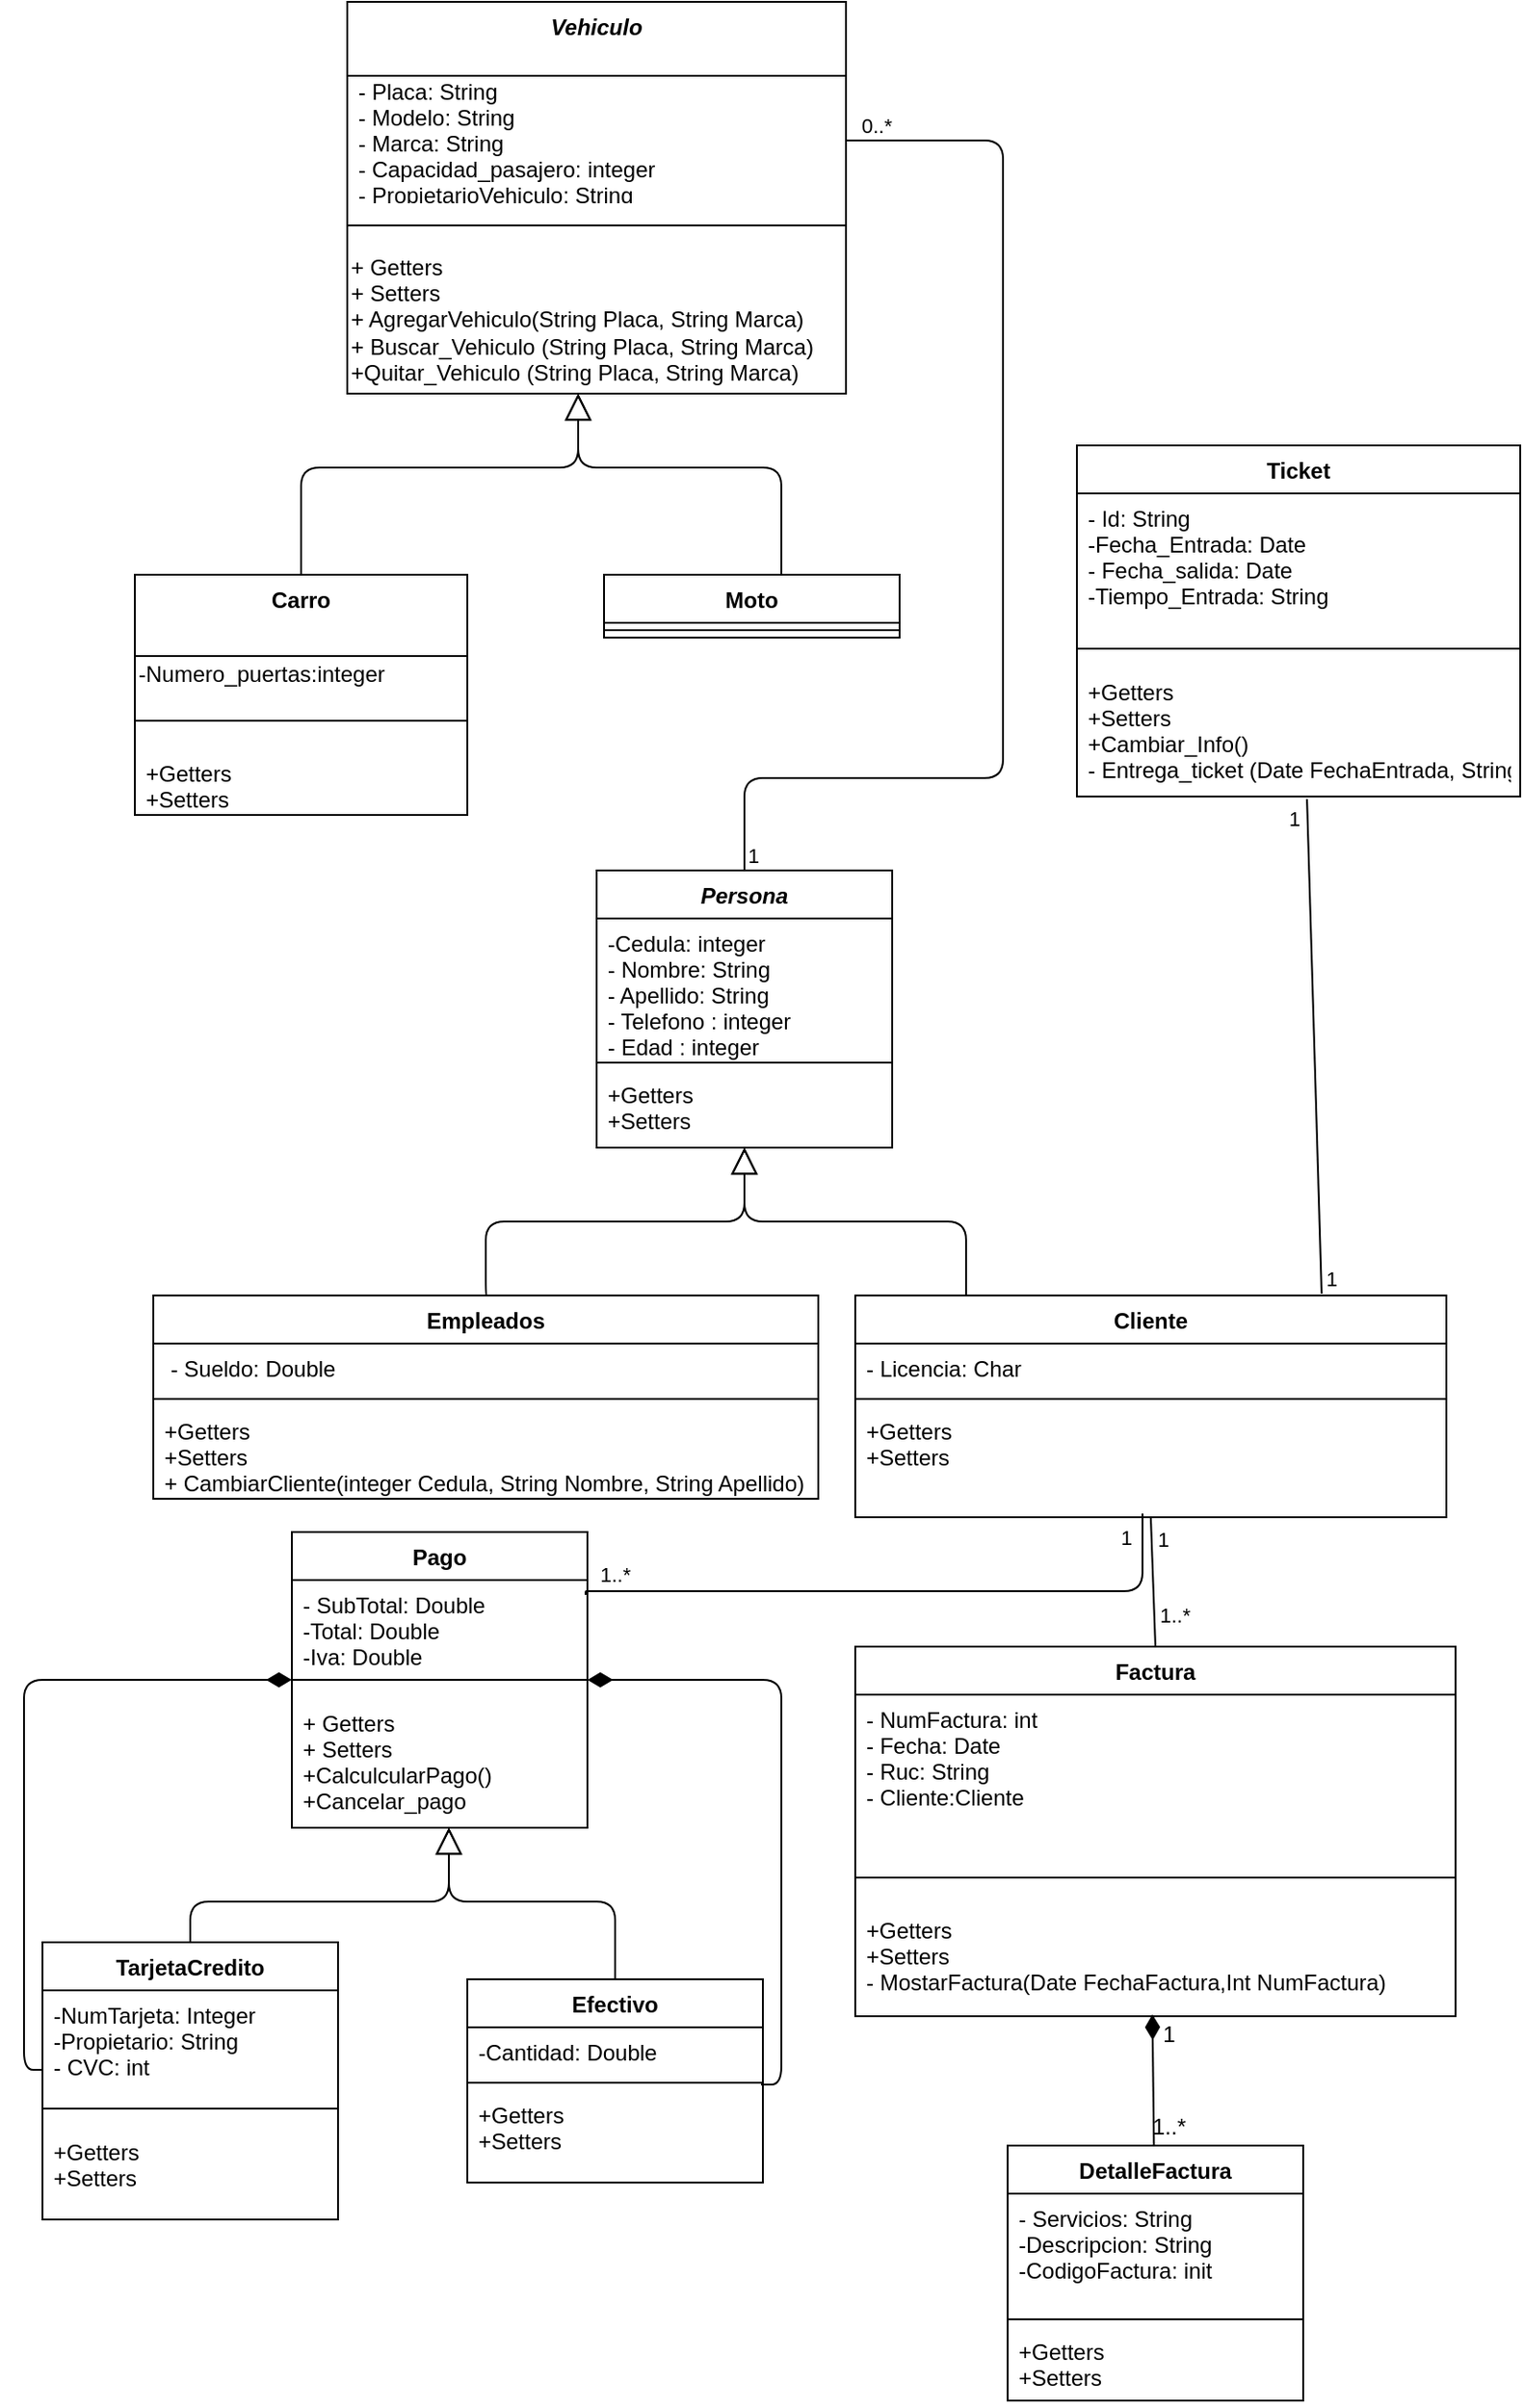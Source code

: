 <mxfile version="13.6.5" type="device"><diagram id="C5RBs43oDa-KdzZeNtuy" name="Page-1"><mxGraphModel dx="868" dy="460" grid="1" gridSize="10" guides="1" tooltips="1" connect="1" arrows="1" fold="1" page="1" pageScale="1" pageWidth="827" pageHeight="1169" math="0" shadow="0"><root><mxCell id="WIyWlLk6GJQsqaUBKTNV-0"/><mxCell id="WIyWlLk6GJQsqaUBKTNV-1" parent="WIyWlLk6GJQsqaUBKTNV-0"/><mxCell id="cF7hHBY0n4I6dhsi6y4m-8" value="Moto" style="swimlane;fontStyle=1;align=center;verticalAlign=top;childLayout=stackLayout;horizontal=1;startSize=26;horizontalStack=0;resizeParent=1;resizeParentMax=0;resizeLast=0;collapsible=1;marginBottom=0;" parent="WIyWlLk6GJQsqaUBKTNV-1" vertex="1"><mxGeometry x="334" y="310" width="160" height="34" as="geometry"/></mxCell><mxCell id="cF7hHBY0n4I6dhsi6y4m-10" value="" style="line;strokeWidth=1;fillColor=none;align=left;verticalAlign=middle;spacingTop=-1;spacingLeft=3;spacingRight=3;rotatable=0;labelPosition=right;points=[];portConstraint=eastwest;" parent="cF7hHBY0n4I6dhsi6y4m-8" vertex="1"><mxGeometry y="26" width="160" height="8" as="geometry"/></mxCell><mxCell id="cF7hHBY0n4I6dhsi6y4m-24" value="Ticket&#10;" style="swimlane;fontStyle=1;align=center;verticalAlign=top;childLayout=stackLayout;horizontal=1;startSize=26;horizontalStack=0;resizeParent=1;resizeParentMax=0;resizeLast=0;collapsible=1;marginBottom=0;" parent="WIyWlLk6GJQsqaUBKTNV-1" vertex="1"><mxGeometry x="590" y="240" width="240" height="190" as="geometry"/></mxCell><mxCell id="cF7hHBY0n4I6dhsi6y4m-25" value="- Id: String&#10;-Fecha_Entrada: Date&#10;- Fecha_salida: Date&#10;-Tiempo_Entrada: String" style="text;strokeColor=none;fillColor=none;align=left;verticalAlign=top;spacingLeft=4;spacingRight=4;overflow=hidden;rotatable=0;points=[[0,0.5],[1,0.5]];portConstraint=eastwest;" parent="cF7hHBY0n4I6dhsi6y4m-24" vertex="1"><mxGeometry y="26" width="240" height="74" as="geometry"/></mxCell><mxCell id="cF7hHBY0n4I6dhsi6y4m-26" value="" style="line;strokeWidth=1;fillColor=none;align=left;verticalAlign=middle;spacingTop=-1;spacingLeft=3;spacingRight=3;rotatable=0;labelPosition=right;points=[];portConstraint=eastwest;" parent="cF7hHBY0n4I6dhsi6y4m-24" vertex="1"><mxGeometry y="100" width="240" height="20" as="geometry"/></mxCell><mxCell id="cF7hHBY0n4I6dhsi6y4m-27" value="+Getters&#10;+Setters&#10;+Cambiar_Info()&#10;- Entrega_ticket (Date FechaEntrada, String Tiempo)" style="text;strokeColor=none;fillColor=none;align=left;verticalAlign=top;spacingLeft=4;spacingRight=4;overflow=hidden;rotatable=0;points=[[0,0.5],[1,0.5]];portConstraint=eastwest;" parent="cF7hHBY0n4I6dhsi6y4m-24" vertex="1"><mxGeometry y="120" width="240" height="70" as="geometry"/></mxCell><mxCell id="cF7hHBY0n4I6dhsi6y4m-0" value="Vehiculo" style="swimlane;fontStyle=3;align=center;verticalAlign=top;childLayout=stackLayout;horizontal=1;startSize=40;horizontalStack=0;resizeParent=1;resizeParentMax=0;resizeLast=0;collapsible=1;marginBottom=0;" parent="WIyWlLk6GJQsqaUBKTNV-1" vertex="1"><mxGeometry x="195" width="270" height="212" as="geometry"><mxRectangle x="190" y="90" width="80" height="26" as="alternateBounds"/></mxGeometry></mxCell><mxCell id="cF7hHBY0n4I6dhsi6y4m-1" value="- Placa: String&#10;- Modelo: String&#10;- Marca: String&#10;- Capacidad_pasajero: integer&#10;- PropietarioVehiculo: String" style="text;strokeColor=none;fillColor=none;align=left;verticalAlign=middle;spacingLeft=4;spacingRight=4;overflow=hidden;rotatable=0;points=[[0,0.5],[1,0.5]];portConstraint=eastwest;rounded=0;" parent="cF7hHBY0n4I6dhsi6y4m-0" vertex="1"><mxGeometry y="40" width="270" height="70" as="geometry"/></mxCell><mxCell id="cF7hHBY0n4I6dhsi6y4m-2" value="" style="line;strokeWidth=1;fillColor=none;align=left;verticalAlign=middle;spacingTop=-1;spacingLeft=3;spacingRight=3;rotatable=0;labelPosition=right;points=[];portConstraint=eastwest;" parent="cF7hHBY0n4I6dhsi6y4m-0" vertex="1"><mxGeometry y="110" width="270" height="22" as="geometry"/></mxCell><mxCell id="KVPWe-sYvLXnhS_Ljtwc-1" value="+ Getters&lt;br style=&quot;padding: 0px ; margin: 0px&quot;&gt;+ Setters&lt;br&gt;+ AgregarVehiculo(String Placa, String Marca)&lt;br&gt;+ Buscar_Vehiculo (String Placa, String Marca)&lt;br&gt;+Quitar_Vehiculo (String Placa, String Marca)" style="text;html=1;align=left;verticalAlign=middle;resizable=0;points=[];autosize=1;" parent="cF7hHBY0n4I6dhsi6y4m-0" vertex="1"><mxGeometry y="132" width="270" height="80" as="geometry"/></mxCell><mxCell id="cF7hHBY0n4I6dhsi6y4m-4" value="Cliente" style="swimlane;fontStyle=1;align=center;verticalAlign=top;childLayout=stackLayout;horizontal=1;startSize=26;horizontalStack=0;resizeParent=1;resizeParentMax=0;resizeLast=0;collapsible=1;marginBottom=0;" parent="WIyWlLk6GJQsqaUBKTNV-1" vertex="1"><mxGeometry x="470" y="700" width="320" height="120" as="geometry"/></mxCell><mxCell id="cF7hHBY0n4I6dhsi6y4m-5" value="- Licencia: Char" style="text;strokeColor=none;fillColor=none;align=left;verticalAlign=top;spacingLeft=4;spacingRight=4;overflow=hidden;rotatable=0;points=[[0,0.5],[1,0.5]];portConstraint=eastwest;" parent="cF7hHBY0n4I6dhsi6y4m-4" vertex="1"><mxGeometry y="26" width="320" height="26" as="geometry"/></mxCell><mxCell id="cF7hHBY0n4I6dhsi6y4m-6" value="" style="line;strokeWidth=1;fillColor=none;align=left;verticalAlign=middle;spacingTop=-1;spacingLeft=3;spacingRight=3;rotatable=0;labelPosition=right;points=[];portConstraint=eastwest;" parent="cF7hHBY0n4I6dhsi6y4m-4" vertex="1"><mxGeometry y="52" width="320" height="8" as="geometry"/></mxCell><mxCell id="cF7hHBY0n4I6dhsi6y4m-7" value="+Getters&#10;+Setters&#10;" style="text;strokeColor=none;fillColor=none;align=left;verticalAlign=top;spacingLeft=4;spacingRight=4;overflow=hidden;rotatable=0;points=[[0,0.5],[1,0.5]];portConstraint=eastwest;" parent="cF7hHBY0n4I6dhsi6y4m-4" vertex="1"><mxGeometry y="60" width="320" height="60" as="geometry"/></mxCell><mxCell id="cF7hHBY0n4I6dhsi6y4m-20" value="Persona" style="swimlane;fontStyle=3;align=center;verticalAlign=top;childLayout=stackLayout;horizontal=1;startSize=26;horizontalStack=0;resizeParent=1;resizeParentMax=0;resizeLast=0;collapsible=1;marginBottom=0;" parent="WIyWlLk6GJQsqaUBKTNV-1" vertex="1"><mxGeometry x="330" y="470" width="160" height="150" as="geometry"/></mxCell><mxCell id="cF7hHBY0n4I6dhsi6y4m-21" value="-Cedula: integer&#10;- Nombre: String&#10;- Apellido: String&#10;- Telefono : integer&#10;- Edad : integer" style="text;strokeColor=none;fillColor=none;align=left;verticalAlign=top;spacingLeft=4;spacingRight=4;overflow=hidden;rotatable=0;points=[[0,0.5],[1,0.5]];portConstraint=eastwest;" parent="cF7hHBY0n4I6dhsi6y4m-20" vertex="1"><mxGeometry y="26" width="160" height="74" as="geometry"/></mxCell><mxCell id="cF7hHBY0n4I6dhsi6y4m-22" value="" style="line;strokeWidth=1;fillColor=none;align=left;verticalAlign=middle;spacingTop=-1;spacingLeft=3;spacingRight=3;rotatable=0;labelPosition=right;points=[];portConstraint=eastwest;" parent="cF7hHBY0n4I6dhsi6y4m-20" vertex="1"><mxGeometry y="100" width="160" height="8" as="geometry"/></mxCell><mxCell id="cF7hHBY0n4I6dhsi6y4m-23" value="+Getters&#10;+Setters" style="text;strokeColor=none;fillColor=none;align=left;verticalAlign=top;spacingLeft=4;spacingRight=4;overflow=hidden;rotatable=0;points=[[0,0.5],[1,0.5]];portConstraint=eastwest;" parent="cF7hHBY0n4I6dhsi6y4m-20" vertex="1"><mxGeometry y="108" width="160" height="42" as="geometry"/></mxCell><mxCell id="cF7hHBY0n4I6dhsi6y4m-12" value="Carro" style="swimlane;fontStyle=1;align=center;verticalAlign=top;childLayout=stackLayout;horizontal=1;startSize=44;horizontalStack=0;resizeParent=1;resizeParentMax=0;resizeLast=0;collapsible=1;marginBottom=0;" parent="WIyWlLk6GJQsqaUBKTNV-1" vertex="1"><mxGeometry x="80" y="310" width="180" height="130" as="geometry"/></mxCell><mxCell id="cF7hHBY0n4I6dhsi6y4m-34" value="-Numero_puertas:integer" style="text;html=1;align=left;verticalAlign=middle;resizable=0;points=[];autosize=1;" parent="cF7hHBY0n4I6dhsi6y4m-12" vertex="1"><mxGeometry y="44" width="180" height="20" as="geometry"/></mxCell><mxCell id="cF7hHBY0n4I6dhsi6y4m-14" value="" style="line;strokeWidth=1;fillColor=none;align=left;verticalAlign=middle;spacingTop=-1;spacingLeft=3;spacingRight=3;rotatable=0;labelPosition=right;points=[];portConstraint=eastwest;" parent="cF7hHBY0n4I6dhsi6y4m-12" vertex="1"><mxGeometry y="64" width="180" height="30" as="geometry"/></mxCell><mxCell id="cF7hHBY0n4I6dhsi6y4m-15" value="+Getters&#10;+Setters" style="text;strokeColor=none;fillColor=none;align=left;verticalAlign=top;spacingLeft=4;spacingRight=4;overflow=hidden;rotatable=0;points=[[0,0.5],[1,0.5]];portConstraint=eastwest;" parent="cF7hHBY0n4I6dhsi6y4m-12" vertex="1"><mxGeometry y="94" width="180" height="36" as="geometry"/></mxCell><mxCell id="cF7hHBY0n4I6dhsi6y4m-36" value="" style="endArrow=block;endFill=0;endSize=12;html=1;edgeStyle=orthogonalEdgeStyle;" parent="WIyWlLk6GJQsqaUBKTNV-1" source="cF7hHBY0n4I6dhsi6y4m-12" target="cF7hHBY0n4I6dhsi6y4m-0" edge="1"><mxGeometry width="160" relative="1" as="geometry"><mxPoint x="400" y="310" as="sourcePoint"/><mxPoint x="560" y="310" as="targetPoint"/><Array as="points"><mxPoint x="170" y="252"/><mxPoint x="320" y="252"/></Array></mxGeometry></mxCell><mxCell id="cF7hHBY0n4I6dhsi6y4m-38" value="" style="endArrow=block;endFill=0;endSize=12;html=1;edgeStyle=orthogonalEdgeStyle;" parent="WIyWlLk6GJQsqaUBKTNV-1" target="cF7hHBY0n4I6dhsi6y4m-0" edge="1"><mxGeometry width="160" relative="1" as="geometry"><mxPoint x="430" y="310" as="sourcePoint"/><mxPoint x="560" y="310" as="targetPoint"/><Array as="points"><mxPoint x="430" y="310"/><mxPoint x="430" y="252"/><mxPoint x="320" y="252"/></Array></mxGeometry></mxCell><mxCell id="cF7hHBY0n4I6dhsi6y4m-40" value="" style="endArrow=block;endFill=0;endSize=12;html=1;edgeStyle=orthogonalEdgeStyle;" parent="WIyWlLk6GJQsqaUBKTNV-1" target="cF7hHBY0n4I6dhsi6y4m-23" edge="1"><mxGeometry width="160" relative="1" as="geometry"><mxPoint x="530" y="700" as="sourcePoint"/><mxPoint x="420" y="520" as="targetPoint"/><Array as="points"><mxPoint x="530" y="660"/><mxPoint x="410" y="660"/></Array></mxGeometry></mxCell><mxCell id="cF7hHBY0n4I6dhsi6y4m-39" value="" style="endArrow=block;endFill=0;endSize=12;html=1;edgeStyle=orthogonalEdgeStyle;exitX=0.463;exitY=0.07;exitDx=0;exitDy=0;exitPerimeter=0;" parent="WIyWlLk6GJQsqaUBKTNV-1" source="cF7hHBY0n4I6dhsi6y4m-16" target="cF7hHBY0n4I6dhsi6y4m-20" edge="1"><mxGeometry width="160" relative="1" as="geometry"><mxPoint x="270" y="636" as="sourcePoint"/><mxPoint x="420" y="520" as="targetPoint"/><Array as="points"><mxPoint x="274" y="702"/><mxPoint x="270" y="702"/><mxPoint x="270" y="660"/><mxPoint x="410" y="660"/></Array></mxGeometry></mxCell><mxCell id="KVPWe-sYvLXnhS_Ljtwc-6" value="" style="endArrow=none;html=1;exitX=0.5;exitY=0;exitDx=0;exitDy=0;entryX=1;entryY=0.5;entryDx=0;entryDy=0;edgeStyle=orthogonalEdgeStyle;" parent="WIyWlLk6GJQsqaUBKTNV-1" source="cF7hHBY0n4I6dhsi6y4m-20" target="cF7hHBY0n4I6dhsi6y4m-1" edge="1"><mxGeometry relative="1" as="geometry"><mxPoint x="470" y="460" as="sourcePoint"/><mxPoint x="630" y="460" as="targetPoint"/><Array as="points"><mxPoint x="410" y="420"/><mxPoint x="550" y="420"/><mxPoint x="550" y="75"/></Array></mxGeometry></mxCell><mxCell id="KVPWe-sYvLXnhS_Ljtwc-7" value="1" style="edgeLabel;resizable=0;html=1;align=left;verticalAlign=bottom;" parent="KVPWe-sYvLXnhS_Ljtwc-6" connectable="0" vertex="1"><mxGeometry x="-1" relative="1" as="geometry"/></mxCell><mxCell id="KVPWe-sYvLXnhS_Ljtwc-8" value="0..*" style="edgeLabel;resizable=0;html=1;align=right;verticalAlign=bottom;" parent="KVPWe-sYvLXnhS_Ljtwc-6" connectable="0" vertex="1"><mxGeometry x="1" relative="1" as="geometry"><mxPoint x="25" as="offset"/></mxGeometry></mxCell><mxCell id="KVPWe-sYvLXnhS_Ljtwc-9" value="" style="endArrow=none;html=1;entryX=0.519;entryY=1.019;entryDx=0;entryDy=0;entryPerimeter=0;exitX=0.789;exitY=-0.008;exitDx=0;exitDy=0;exitPerimeter=0;" parent="WIyWlLk6GJQsqaUBKTNV-1" source="cF7hHBY0n4I6dhsi6y4m-4" target="cF7hHBY0n4I6dhsi6y4m-27" edge="1"><mxGeometry relative="1" as="geometry"><mxPoint x="713" y="660" as="sourcePoint"/><mxPoint x="510" y="470" as="targetPoint"/></mxGeometry></mxCell><mxCell id="KVPWe-sYvLXnhS_Ljtwc-10" value="1" style="edgeLabel;resizable=0;html=1;align=left;verticalAlign=bottom;" parent="KVPWe-sYvLXnhS_Ljtwc-9" connectable="0" vertex="1"><mxGeometry x="-1" relative="1" as="geometry"><mxPoint x="0.12" as="offset"/></mxGeometry></mxCell><mxCell id="KVPWe-sYvLXnhS_Ljtwc-11" value="1" style="edgeLabel;resizable=0;html=1;align=right;verticalAlign=bottom;" parent="KVPWe-sYvLXnhS_Ljtwc-9" connectable="0" vertex="1"><mxGeometry x="1" relative="1" as="geometry"><mxPoint x="-3.04" y="19" as="offset"/></mxGeometry></mxCell><mxCell id="cF7hHBY0n4I6dhsi6y4m-16" value="Empleados&#10;" style="swimlane;fontStyle=1;align=center;verticalAlign=top;childLayout=stackLayout;horizontal=1;startSize=26;horizontalStack=0;resizeParent=1;resizeParentMax=0;resizeLast=0;collapsible=1;marginBottom=0;" parent="WIyWlLk6GJQsqaUBKTNV-1" vertex="1"><mxGeometry x="90" y="700" width="360" height="110" as="geometry"/></mxCell><mxCell id="cF7hHBY0n4I6dhsi6y4m-17" value=" - Sueldo: Double" style="text;strokeColor=none;fillColor=none;align=left;verticalAlign=top;spacingLeft=4;spacingRight=4;overflow=hidden;rotatable=0;points=[[0,0.5],[1,0.5]];portConstraint=eastwest;" parent="cF7hHBY0n4I6dhsi6y4m-16" vertex="1"><mxGeometry y="26" width="360" height="26" as="geometry"/></mxCell><mxCell id="cF7hHBY0n4I6dhsi6y4m-18" value="" style="line;strokeWidth=1;fillColor=none;align=left;verticalAlign=middle;spacingTop=-1;spacingLeft=3;spacingRight=3;rotatable=0;labelPosition=right;points=[];portConstraint=eastwest;" parent="cF7hHBY0n4I6dhsi6y4m-16" vertex="1"><mxGeometry y="52" width="360" height="8" as="geometry"/></mxCell><mxCell id="cF7hHBY0n4I6dhsi6y4m-19" value="+Getters&#10;+Setters&#10;+ CambiarCliente(integer Cedula, String Nombre, String Apellido)&#10;" style="text;strokeColor=none;fillColor=none;align=left;verticalAlign=top;spacingLeft=4;spacingRight=4;overflow=hidden;rotatable=0;points=[[0,0.5],[1,0.5]];portConstraint=eastwest;" parent="cF7hHBY0n4I6dhsi6y4m-16" vertex="1"><mxGeometry y="60" width="360" height="50" as="geometry"/></mxCell><mxCell id="KVPWe-sYvLXnhS_Ljtwc-17" value="TarjetaCredito" style="swimlane;fontStyle=1;align=center;verticalAlign=top;childLayout=stackLayout;horizontal=1;startSize=26;horizontalStack=0;resizeParent=1;resizeParentMax=0;resizeLast=0;collapsible=1;marginBottom=0;" parent="WIyWlLk6GJQsqaUBKTNV-1" vertex="1"><mxGeometry x="30" y="1050" width="160" height="150" as="geometry"/></mxCell><mxCell id="KVPWe-sYvLXnhS_Ljtwc-18" value="-NumTarjeta: Integer&#10;-Propietario: String&#10;- CVC: int&#10;" style="text;strokeColor=none;fillColor=none;align=left;verticalAlign=top;spacingLeft=4;spacingRight=4;overflow=hidden;rotatable=0;points=[[0,0.5],[1,0.5]];portConstraint=eastwest;" parent="KVPWe-sYvLXnhS_Ljtwc-17" vertex="1"><mxGeometry y="26" width="160" height="54" as="geometry"/></mxCell><mxCell id="KVPWe-sYvLXnhS_Ljtwc-19" value="" style="line;strokeWidth=1;fillColor=none;align=left;verticalAlign=middle;spacingTop=-1;spacingLeft=3;spacingRight=3;rotatable=0;labelPosition=right;points=[];portConstraint=eastwest;" parent="KVPWe-sYvLXnhS_Ljtwc-17" vertex="1"><mxGeometry y="80" width="160" height="20" as="geometry"/></mxCell><mxCell id="KVPWe-sYvLXnhS_Ljtwc-20" value="+Getters&#10;+Setters" style="text;strokeColor=none;fillColor=none;align=left;verticalAlign=top;spacingLeft=4;spacingRight=4;overflow=hidden;rotatable=0;points=[[0,0.5],[1,0.5]];portConstraint=eastwest;" parent="KVPWe-sYvLXnhS_Ljtwc-17" vertex="1"><mxGeometry y="100" width="160" height="50" as="geometry"/></mxCell><mxCell id="KVPWe-sYvLXnhS_Ljtwc-13" value="Pago" style="swimlane;fontStyle=1;align=center;verticalAlign=top;childLayout=stackLayout;horizontal=1;startSize=26;horizontalStack=0;resizeParent=1;resizeParentMax=0;resizeLast=0;collapsible=1;marginBottom=0;" parent="WIyWlLk6GJQsqaUBKTNV-1" vertex="1"><mxGeometry x="165" y="828" width="160" height="160" as="geometry"/></mxCell><mxCell id="KVPWe-sYvLXnhS_Ljtwc-14" value="- SubTotal: Double&#10;-Total: Double&#10;-Iva: Double" style="text;strokeColor=none;fillColor=none;align=left;verticalAlign=top;spacingLeft=4;spacingRight=4;overflow=hidden;rotatable=0;points=[[0,0.5],[1,0.5]];portConstraint=eastwest;" parent="KVPWe-sYvLXnhS_Ljtwc-13" vertex="1"><mxGeometry y="26" width="160" height="44" as="geometry"/></mxCell><mxCell id="KVPWe-sYvLXnhS_Ljtwc-15" value="" style="line;strokeWidth=1;fillColor=none;align=left;verticalAlign=middle;spacingTop=-1;spacingLeft=3;spacingRight=3;rotatable=0;labelPosition=right;points=[];portConstraint=eastwest;" parent="KVPWe-sYvLXnhS_Ljtwc-13" vertex="1"><mxGeometry y="70" width="160" height="20" as="geometry"/></mxCell><mxCell id="KVPWe-sYvLXnhS_Ljtwc-16" value="+ Getters&#10;+ Setters&#10;+CalculcularPago()&#10;+Cancelar_pago" style="text;strokeColor=none;fillColor=none;align=left;verticalAlign=top;spacingLeft=4;spacingRight=4;overflow=hidden;rotatable=0;points=[[0,0.5],[1,0.5]];portConstraint=eastwest;" parent="KVPWe-sYvLXnhS_Ljtwc-13" vertex="1"><mxGeometry y="90" width="160" height="70" as="geometry"/></mxCell><mxCell id="KVPWe-sYvLXnhS_Ljtwc-21" value="Efectivo" style="swimlane;fontStyle=1;align=center;verticalAlign=top;childLayout=stackLayout;horizontal=1;startSize=26;horizontalStack=0;resizeParent=1;resizeParentMax=0;resizeLast=0;collapsible=1;marginBottom=0;" parent="WIyWlLk6GJQsqaUBKTNV-1" vertex="1"><mxGeometry x="260" y="1070" width="160" height="110" as="geometry"/></mxCell><mxCell id="KVPWe-sYvLXnhS_Ljtwc-22" value="-Cantidad: Double" style="text;strokeColor=none;fillColor=none;align=left;verticalAlign=top;spacingLeft=4;spacingRight=4;overflow=hidden;rotatable=0;points=[[0,0.5],[1,0.5]];portConstraint=eastwest;" parent="KVPWe-sYvLXnhS_Ljtwc-21" vertex="1"><mxGeometry y="26" width="160" height="26" as="geometry"/></mxCell><mxCell id="KVPWe-sYvLXnhS_Ljtwc-23" value="" style="line;strokeWidth=1;fillColor=none;align=left;verticalAlign=middle;spacingTop=-1;spacingLeft=3;spacingRight=3;rotatable=0;labelPosition=right;points=[];portConstraint=eastwest;" parent="KVPWe-sYvLXnhS_Ljtwc-21" vertex="1"><mxGeometry y="52" width="160" height="8" as="geometry"/></mxCell><mxCell id="KVPWe-sYvLXnhS_Ljtwc-24" value="+Getters&#10;+Setters" style="text;strokeColor=none;fillColor=none;align=left;verticalAlign=top;spacingLeft=4;spacingRight=4;overflow=hidden;rotatable=0;points=[[0,0.5],[1,0.5]];portConstraint=eastwest;" parent="KVPWe-sYvLXnhS_Ljtwc-21" vertex="1"><mxGeometry y="60" width="160" height="50" as="geometry"/></mxCell><mxCell id="KVPWe-sYvLXnhS_Ljtwc-32" value="" style="endArrow=diamondThin;html=1;edgeStyle=orthogonalEdgeStyle;entryX=0;entryY=0.5;entryDx=0;entryDy=0;exitX=0;exitY=0.796;exitDx=0;exitDy=0;exitPerimeter=0;startArrow=none;startFill=0;endFill=1;endSize=11;" parent="WIyWlLk6GJQsqaUBKTNV-1" source="KVPWe-sYvLXnhS_Ljtwc-18" target="KVPWe-sYvLXnhS_Ljtwc-13" edge="1"><mxGeometry relative="1" as="geometry"><mxPoint x="240" y="1020" as="sourcePoint"/><mxPoint x="400" y="1020" as="targetPoint"/></mxGeometry></mxCell><mxCell id="KVPWe-sYvLXnhS_Ljtwc-35" value="" style="endArrow=diamondThin;html=1;edgeStyle=orthogonalEdgeStyle;entryX=1;entryY=0.5;entryDx=0;entryDy=0;exitX=0.994;exitY=1.192;exitDx=0;exitDy=0;exitPerimeter=0;startArrow=none;startFill=0;endFill=1;endSize=11;" parent="WIyWlLk6GJQsqaUBKTNV-1" source="KVPWe-sYvLXnhS_Ljtwc-22" target="KVPWe-sYvLXnhS_Ljtwc-13" edge="1"><mxGeometry relative="1" as="geometry"><mxPoint x="40" y="1128.984" as="sourcePoint"/><mxPoint x="175" y="923" as="targetPoint"/></mxGeometry></mxCell><mxCell id="KVPWe-sYvLXnhS_Ljtwc-36" value="" style="endArrow=none;html=1;entryX=0.5;entryY=1;entryDx=0;entryDy=0;exitX=0.5;exitY=0;exitDx=0;exitDy=0;" parent="WIyWlLk6GJQsqaUBKTNV-1" source="KVPWe-sYvLXnhS_Ljtwc-2" target="cF7hHBY0n4I6dhsi6y4m-4" edge="1"><mxGeometry relative="1" as="geometry"><mxPoint x="610" y="890" as="sourcePoint"/><mxPoint x="670" y="840" as="targetPoint"/></mxGeometry></mxCell><mxCell id="KVPWe-sYvLXnhS_Ljtwc-37" value="1..*" style="edgeLabel;resizable=0;html=1;align=left;verticalAlign=bottom;" parent="KVPWe-sYvLXnhS_Ljtwc-36" connectable="0" vertex="1"><mxGeometry x="-1" relative="1" as="geometry"><mxPoint y="-9" as="offset"/></mxGeometry></mxCell><mxCell id="KVPWe-sYvLXnhS_Ljtwc-38" value="1" style="edgeLabel;resizable=0;html=1;align=right;verticalAlign=bottom;" parent="KVPWe-sYvLXnhS_Ljtwc-36" connectable="0" vertex="1"><mxGeometry x="1" relative="1" as="geometry"><mxPoint x="10" y="20" as="offset"/></mxGeometry></mxCell><mxCell id="KVPWe-sYvLXnhS_Ljtwc-39" value="" style="endArrow=diamondThin;html=1;entryX=0.495;entryY=0.983;entryDx=0;entryDy=0;startArrow=none;startFill=0;endFill=1;endSize=11;entryPerimeter=0;" parent="WIyWlLk6GJQsqaUBKTNV-1" source="KVPWe-sYvLXnhS_Ljtwc-25" target="KVPWe-sYvLXnhS_Ljtwc-5" edge="1"><mxGeometry relative="1" as="geometry"><mxPoint x="429.04" y="1136.992" as="sourcePoint"/><mxPoint x="335" y="918" as="targetPoint"/></mxGeometry></mxCell><mxCell id="KVPWe-sYvLXnhS_Ljtwc-44" value="" style="endArrow=block;endFill=0;endSize=12;html=1;edgeStyle=orthogonalEdgeStyle;exitX=0.5;exitY=0;exitDx=0;exitDy=0;" parent="WIyWlLk6GJQsqaUBKTNV-1" source="KVPWe-sYvLXnhS_Ljtwc-17" edge="1"><mxGeometry width="160" relative="1" as="geometry"><mxPoint x="100" y="1050" as="sourcePoint"/><mxPoint x="250" y="988" as="targetPoint"/><Array as="points"><mxPoint x="110" y="1028"/><mxPoint x="250" y="1028"/></Array></mxGeometry></mxCell><mxCell id="KVPWe-sYvLXnhS_Ljtwc-45" value="" style="endArrow=block;endFill=0;endSize=12;html=1;edgeStyle=orthogonalEdgeStyle;exitX=0.5;exitY=0;exitDx=0;exitDy=0;" parent="WIyWlLk6GJQsqaUBKTNV-1" source="KVPWe-sYvLXnhS_Ljtwc-21" edge="1"><mxGeometry width="160" relative="1" as="geometry"><mxPoint x="360" y="1086" as="sourcePoint"/><mxPoint x="250" y="988" as="targetPoint"/><Array as="points"><mxPoint x="340" y="1028"/><mxPoint x="250" y="1028"/></Array></mxGeometry></mxCell><mxCell id="4ALvu-mcS71Kt48UFY0N-0" value="1" style="text;html=1;strokeColor=none;fillColor=none;align=center;verticalAlign=middle;whiteSpace=wrap;rounded=0;" parent="WIyWlLk6GJQsqaUBKTNV-1" vertex="1"><mxGeometry x="630" y="1090" width="20" height="20" as="geometry"/></mxCell><mxCell id="4ALvu-mcS71Kt48UFY0N-1" value="1..*" style="text;html=1;strokeColor=none;fillColor=none;align=center;verticalAlign=middle;whiteSpace=wrap;rounded=0;" parent="WIyWlLk6GJQsqaUBKTNV-1" vertex="1"><mxGeometry x="620" y="1140" width="40" height="20" as="geometry"/></mxCell><mxCell id="4ALvu-mcS71Kt48UFY0N-2" value="" style="endArrow=none;html=1;exitX=0.994;exitY=0.182;exitDx=0;exitDy=0;entryX=0.486;entryY=0.967;entryDx=0;entryDy=0;edgeStyle=orthogonalEdgeStyle;entryPerimeter=0;exitPerimeter=0;" parent="WIyWlLk6GJQsqaUBKTNV-1" source="KVPWe-sYvLXnhS_Ljtwc-14" target="cF7hHBY0n4I6dhsi6y4m-7" edge="1"><mxGeometry relative="1" as="geometry"><mxPoint x="330" y="950" as="sourcePoint"/><mxPoint x="490" y="950" as="targetPoint"/><Array as="points"><mxPoint x="325" y="860"/><mxPoint x="605" y="860"/></Array></mxGeometry></mxCell><mxCell id="4ALvu-mcS71Kt48UFY0N-3" value="1..*" style="edgeLabel;resizable=0;html=1;align=left;verticalAlign=bottom;" parent="4ALvu-mcS71Kt48UFY0N-2" connectable="0" vertex="1"><mxGeometry x="-1" relative="1" as="geometry"><mxPoint x="5.96" y="-2.01" as="offset"/></mxGeometry></mxCell><mxCell id="4ALvu-mcS71Kt48UFY0N-4" value="1" style="edgeLabel;resizable=0;html=1;align=right;verticalAlign=bottom;" parent="4ALvu-mcS71Kt48UFY0N-2" connectable="0" vertex="1"><mxGeometry x="1" relative="1" as="geometry"><mxPoint x="-4.96" y="21.77" as="offset"/></mxGeometry></mxCell><mxCell id="KVPWe-sYvLXnhS_Ljtwc-2" value="Factura" style="swimlane;fontStyle=1;align=center;verticalAlign=top;childLayout=stackLayout;horizontal=1;startSize=26;horizontalStack=0;resizeParent=1;resizeParentMax=0;resizeLast=0;collapsible=1;marginBottom=0;" parent="WIyWlLk6GJQsqaUBKTNV-1" vertex="1"><mxGeometry x="470" y="890" width="325" height="200" as="geometry"/></mxCell><mxCell id="KVPWe-sYvLXnhS_Ljtwc-3" value="- NumFactura: int&#10;- Fecha: Date&#10;- Ruc: String&#10;- Cliente:Cliente" style="text;strokeColor=none;fillColor=none;align=left;verticalAlign=top;spacingLeft=4;spacingRight=4;overflow=hidden;rotatable=0;points=[[0,0.5],[1,0.5]];portConstraint=eastwest;" parent="KVPWe-sYvLXnhS_Ljtwc-2" vertex="1"><mxGeometry y="26" width="325" height="84" as="geometry"/></mxCell><mxCell id="KVPWe-sYvLXnhS_Ljtwc-4" value="" style="line;strokeWidth=1;fillColor=none;align=left;verticalAlign=middle;spacingTop=-1;spacingLeft=3;spacingRight=3;rotatable=0;labelPosition=right;points=[];portConstraint=eastwest;" parent="KVPWe-sYvLXnhS_Ljtwc-2" vertex="1"><mxGeometry y="110" width="325" height="30" as="geometry"/></mxCell><mxCell id="KVPWe-sYvLXnhS_Ljtwc-5" value="+Getters&#10;+Setters&#10;- MostarFactura(Date FechaFactura,Int NumFactura)" style="text;strokeColor=none;fillColor=none;align=left;verticalAlign=top;spacingLeft=4;spacingRight=4;overflow=hidden;rotatable=0;points=[[0,0.5],[1,0.5]];portConstraint=eastwest;" parent="KVPWe-sYvLXnhS_Ljtwc-2" vertex="1"><mxGeometry y="140" width="325" height="60" as="geometry"/></mxCell><mxCell id="KVPWe-sYvLXnhS_Ljtwc-25" value="DetalleFactura" style="swimlane;fontStyle=1;align=center;verticalAlign=top;childLayout=stackLayout;horizontal=1;startSize=26;horizontalStack=0;resizeParent=1;resizeParentMax=0;resizeLast=0;collapsible=1;marginBottom=0;" parent="WIyWlLk6GJQsqaUBKTNV-1" vertex="1"><mxGeometry x="552.5" y="1160" width="160" height="138" as="geometry"/></mxCell><mxCell id="KVPWe-sYvLXnhS_Ljtwc-26" value="- Servicios: String&#10;-Descripcion: String&#10;-CodigoFactura: init&#10;" style="text;strokeColor=none;fillColor=none;align=left;verticalAlign=top;spacingLeft=4;spacingRight=4;overflow=hidden;rotatable=0;points=[[0,0.5],[1,0.5]];portConstraint=eastwest;" parent="KVPWe-sYvLXnhS_Ljtwc-25" vertex="1"><mxGeometry y="26" width="160" height="64" as="geometry"/></mxCell><mxCell id="KVPWe-sYvLXnhS_Ljtwc-27" value="" style="line;strokeWidth=1;fillColor=none;align=left;verticalAlign=middle;spacingTop=-1;spacingLeft=3;spacingRight=3;rotatable=0;labelPosition=right;points=[];portConstraint=eastwest;" parent="KVPWe-sYvLXnhS_Ljtwc-25" vertex="1"><mxGeometry y="90" width="160" height="8" as="geometry"/></mxCell><mxCell id="KVPWe-sYvLXnhS_Ljtwc-28" value="+Getters&#10;+Setters" style="text;strokeColor=none;fillColor=none;align=left;verticalAlign=top;spacingLeft=4;spacingRight=4;overflow=hidden;rotatable=0;points=[[0,0.5],[1,0.5]];portConstraint=eastwest;" parent="KVPWe-sYvLXnhS_Ljtwc-25" vertex="1"><mxGeometry y="98" width="160" height="40" as="geometry"/></mxCell></root></mxGraphModel></diagram></mxfile>